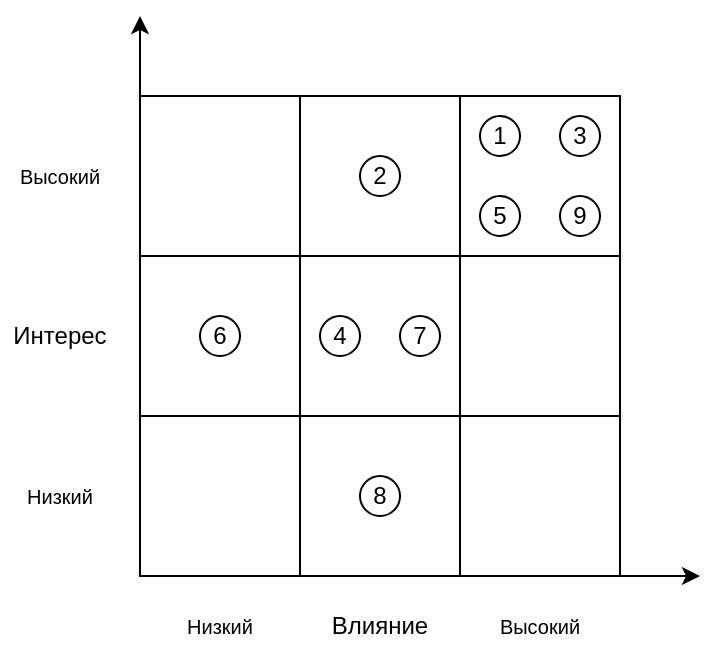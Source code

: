 <mxfile version="24.9.0">
  <diagram name="Страница — 1" id="ETeGDFrvF84x5JVfPlIW">
    <mxGraphModel dx="803" dy="397" grid="0" gridSize="10" guides="1" tooltips="1" connect="1" arrows="1" fold="1" page="1" pageScale="1" pageWidth="827" pageHeight="1169" math="0" shadow="0">
      <root>
        <mxCell id="0" />
        <mxCell id="1" parent="0" />
        <mxCell id="oh2mVo3nNlovG7rSqtob-1" value="" style="rounded=0;whiteSpace=wrap;html=1;" vertex="1" parent="1">
          <mxGeometry x="360" y="240" width="80" height="80" as="geometry" />
        </mxCell>
        <mxCell id="oh2mVo3nNlovG7rSqtob-3" value="" style="rounded=0;whiteSpace=wrap;html=1;" vertex="1" parent="1">
          <mxGeometry x="440" y="240" width="80" height="80" as="geometry" />
        </mxCell>
        <mxCell id="oh2mVo3nNlovG7rSqtob-4" value="" style="rounded=0;whiteSpace=wrap;html=1;" vertex="1" parent="1">
          <mxGeometry x="520" y="240" width="80" height="80" as="geometry" />
        </mxCell>
        <mxCell id="oh2mVo3nNlovG7rSqtob-5" value="" style="rounded=0;whiteSpace=wrap;html=1;" vertex="1" parent="1">
          <mxGeometry x="440" y="160" width="80" height="80" as="geometry" />
        </mxCell>
        <mxCell id="oh2mVo3nNlovG7rSqtob-6" value="" style="rounded=0;whiteSpace=wrap;html=1;" vertex="1" parent="1">
          <mxGeometry x="520" y="160" width="80" height="80" as="geometry" />
        </mxCell>
        <mxCell id="oh2mVo3nNlovG7rSqtob-7" value="" style="rounded=0;whiteSpace=wrap;html=1;" vertex="1" parent="1">
          <mxGeometry x="360" y="160" width="80" height="80" as="geometry" />
        </mxCell>
        <mxCell id="oh2mVo3nNlovG7rSqtob-8" value="" style="rounded=0;whiteSpace=wrap;html=1;" vertex="1" parent="1">
          <mxGeometry x="360" y="80" width="80" height="80" as="geometry" />
        </mxCell>
        <mxCell id="oh2mVo3nNlovG7rSqtob-9" value="" style="rounded=0;whiteSpace=wrap;html=1;" vertex="1" parent="1">
          <mxGeometry x="440" y="80" width="80" height="80" as="geometry" />
        </mxCell>
        <mxCell id="oh2mVo3nNlovG7rSqtob-10" value="" style="rounded=0;whiteSpace=wrap;html=1;" vertex="1" parent="1">
          <mxGeometry x="520" y="80" width="80" height="80" as="geometry" />
        </mxCell>
        <mxCell id="oh2mVo3nNlovG7rSqtob-11" value="" style="endArrow=classic;html=1;rounded=0;exitX=0;exitY=1;exitDx=0;exitDy=0;" edge="1" parent="1" source="oh2mVo3nNlovG7rSqtob-1">
          <mxGeometry width="50" height="50" relative="1" as="geometry">
            <mxPoint x="390" y="200" as="sourcePoint" />
            <mxPoint x="360" y="40" as="targetPoint" />
          </mxGeometry>
        </mxCell>
        <mxCell id="oh2mVo3nNlovG7rSqtob-12" value="" style="endArrow=classic;html=1;rounded=0;exitX=0;exitY=1;exitDx=0;exitDy=0;" edge="1" parent="1" source="oh2mVo3nNlovG7rSqtob-1">
          <mxGeometry width="50" height="50" relative="1" as="geometry">
            <mxPoint x="390" y="200" as="sourcePoint" />
            <mxPoint x="640" y="320" as="targetPoint" />
          </mxGeometry>
        </mxCell>
        <mxCell id="oh2mVo3nNlovG7rSqtob-13" value="&lt;font style=&quot;font-size: 10px;&quot;&gt;Высокий&lt;/font&gt;" style="text;html=1;align=center;verticalAlign=middle;whiteSpace=wrap;rounded=0;" vertex="1" parent="1">
          <mxGeometry x="290" y="105" width="60" height="30" as="geometry" />
        </mxCell>
        <mxCell id="oh2mVo3nNlovG7rSqtob-14" value="&lt;font style=&quot;font-size: 10px;&quot;&gt;Низкий&lt;/font&gt;" style="text;html=1;align=center;verticalAlign=middle;whiteSpace=wrap;rounded=0;" vertex="1" parent="1">
          <mxGeometry x="290" y="265" width="60" height="30" as="geometry" />
        </mxCell>
        <mxCell id="oh2mVo3nNlovG7rSqtob-15" value="&lt;font style=&quot;font-size: 10px;&quot;&gt;Высокий&lt;/font&gt;" style="text;html=1;align=center;verticalAlign=middle;whiteSpace=wrap;rounded=0;" vertex="1" parent="1">
          <mxGeometry x="530" y="330" width="60" height="30" as="geometry" />
        </mxCell>
        <mxCell id="oh2mVo3nNlovG7rSqtob-16" value="&lt;font style=&quot;font-size: 10px;&quot;&gt;Низкий&lt;/font&gt;" style="text;html=1;align=center;verticalAlign=middle;whiteSpace=wrap;rounded=0;" vertex="1" parent="1">
          <mxGeometry x="370" y="330" width="60" height="30" as="geometry" />
        </mxCell>
        <mxCell id="oh2mVo3nNlovG7rSqtob-17" value="Интерес" style="text;html=1;align=center;verticalAlign=middle;whiteSpace=wrap;rounded=0;" vertex="1" parent="1">
          <mxGeometry x="290" y="185" width="60" height="30" as="geometry" />
        </mxCell>
        <mxCell id="oh2mVo3nNlovG7rSqtob-18" value="Влияние" style="text;html=1;align=center;verticalAlign=middle;whiteSpace=wrap;rounded=0;" vertex="1" parent="1">
          <mxGeometry x="450" y="330" width="60" height="30" as="geometry" />
        </mxCell>
        <mxCell id="oh2mVo3nNlovG7rSqtob-19" value="1" style="ellipse;whiteSpace=wrap;html=1;aspect=fixed;" vertex="1" parent="1">
          <mxGeometry x="530" y="90" width="20" height="20" as="geometry" />
        </mxCell>
        <mxCell id="oh2mVo3nNlovG7rSqtob-20" value="3" style="ellipse;whiteSpace=wrap;html=1;aspect=fixed;" vertex="1" parent="1">
          <mxGeometry x="570" y="90" width="20" height="20" as="geometry" />
        </mxCell>
        <mxCell id="oh2mVo3nNlovG7rSqtob-21" value="5" style="ellipse;whiteSpace=wrap;html=1;aspect=fixed;" vertex="1" parent="1">
          <mxGeometry x="530" y="130" width="20" height="20" as="geometry" />
        </mxCell>
        <mxCell id="oh2mVo3nNlovG7rSqtob-22" value="2" style="ellipse;whiteSpace=wrap;html=1;aspect=fixed;" vertex="1" parent="1">
          <mxGeometry x="470" y="110" width="20" height="20" as="geometry" />
        </mxCell>
        <mxCell id="oh2mVo3nNlovG7rSqtob-23" value="4" style="ellipse;whiteSpace=wrap;html=1;aspect=fixed;" vertex="1" parent="1">
          <mxGeometry x="450" y="190" width="20" height="20" as="geometry" />
        </mxCell>
        <mxCell id="oh2mVo3nNlovG7rSqtob-24" value="6" style="ellipse;whiteSpace=wrap;html=1;aspect=fixed;" vertex="1" parent="1">
          <mxGeometry x="390" y="190" width="20" height="20" as="geometry" />
        </mxCell>
        <mxCell id="oh2mVo3nNlovG7rSqtob-25" value="7" style="ellipse;whiteSpace=wrap;html=1;aspect=fixed;" vertex="1" parent="1">
          <mxGeometry x="490" y="190" width="20" height="20" as="geometry" />
        </mxCell>
        <mxCell id="oh2mVo3nNlovG7rSqtob-26" value="8" style="ellipse;whiteSpace=wrap;html=1;aspect=fixed;" vertex="1" parent="1">
          <mxGeometry x="470" y="270" width="20" height="20" as="geometry" />
        </mxCell>
        <mxCell id="oh2mVo3nNlovG7rSqtob-27" value="9" style="ellipse;whiteSpace=wrap;html=1;aspect=fixed;" vertex="1" parent="1">
          <mxGeometry x="570" y="130" width="20" height="20" as="geometry" />
        </mxCell>
      </root>
    </mxGraphModel>
  </diagram>
</mxfile>
